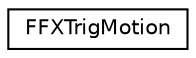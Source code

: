 digraph "Graphical Class Hierarchy"
{
 // LATEX_PDF_SIZE
  edge [fontname="Helvetica",fontsize="10",labelfontname="Helvetica",labelfontsize="10"];
  node [fontname="Helvetica",fontsize="10",shape=record];
  rankdir="LR";
  Node0 [label="FFXTrigMotion",height=0.2,width=0.4,color="black", fillcolor="white", style="filled",URL="$class_f_f_x_trig_motion.html",tooltip=" "];
}

